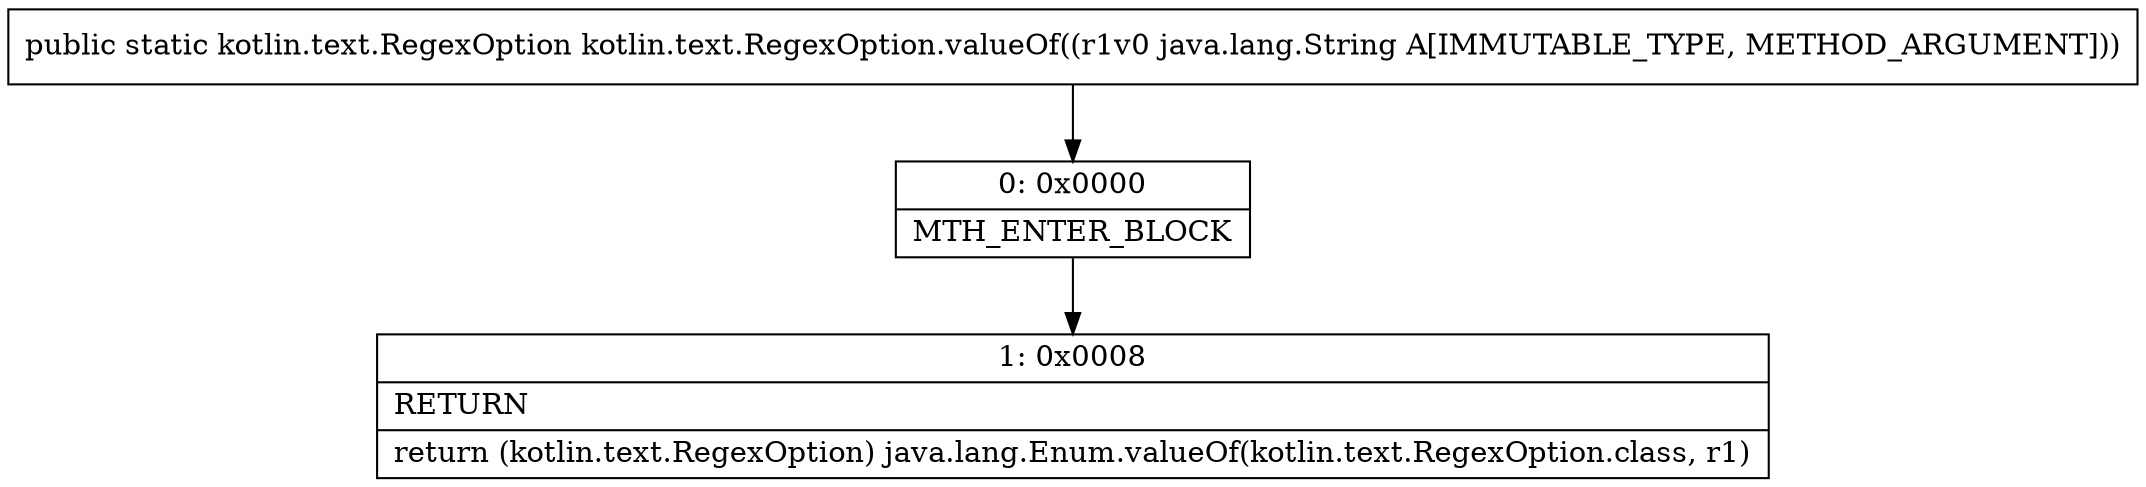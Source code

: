 digraph "CFG forkotlin.text.RegexOption.valueOf(Ljava\/lang\/String;)Lkotlin\/text\/RegexOption;" {
Node_0 [shape=record,label="{0\:\ 0x0000|MTH_ENTER_BLOCK\l}"];
Node_1 [shape=record,label="{1\:\ 0x0008|RETURN\l|return (kotlin.text.RegexOption) java.lang.Enum.valueOf(kotlin.text.RegexOption.class, r1)\l}"];
MethodNode[shape=record,label="{public static kotlin.text.RegexOption kotlin.text.RegexOption.valueOf((r1v0 java.lang.String A[IMMUTABLE_TYPE, METHOD_ARGUMENT])) }"];
MethodNode -> Node_0;
Node_0 -> Node_1;
}

